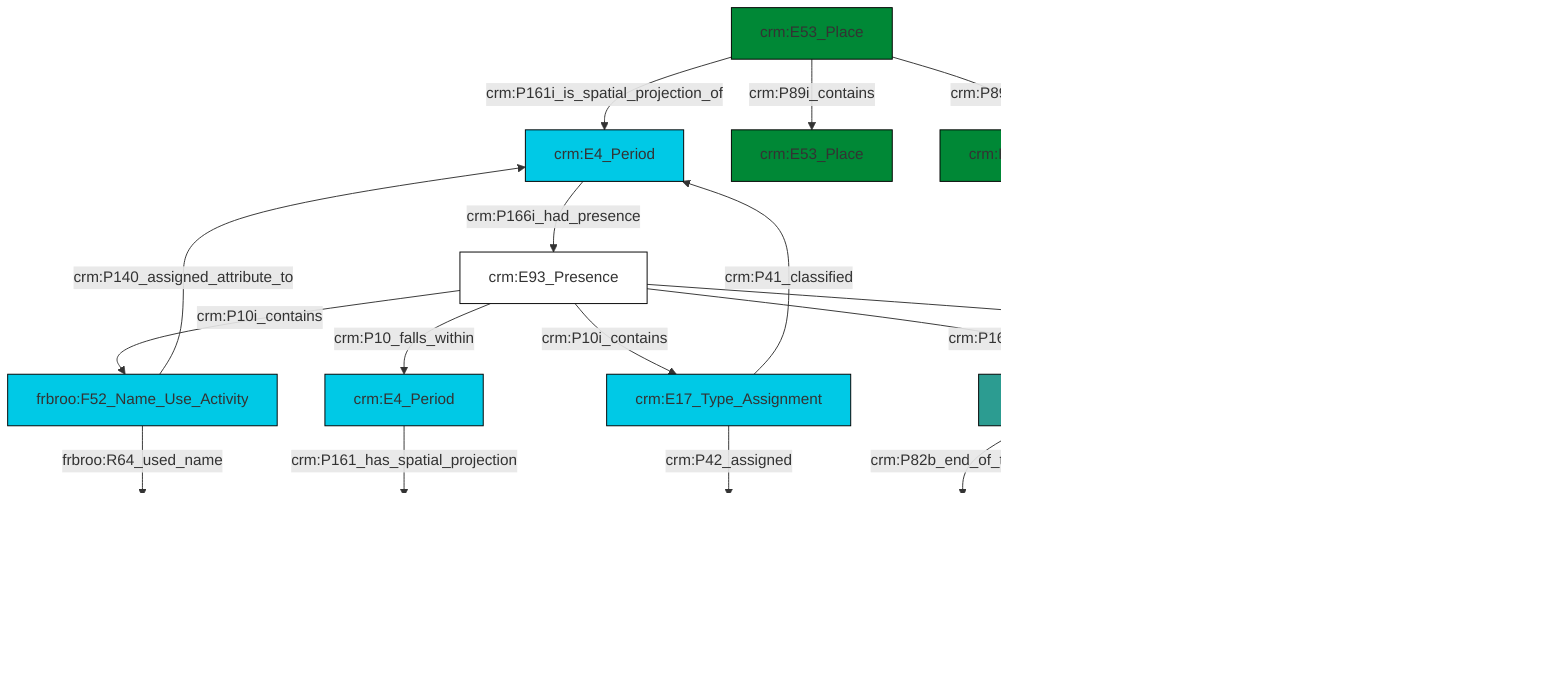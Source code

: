 graph TD
classDef Literal fill:#f2f2f2,stroke:#000000;
classDef CRM_Entity fill:#FFFFFF,stroke:#000000;
classDef Temporal_Entity fill:#00C9E6, stroke:#000000;
classDef Type fill:#E18312, stroke:#000000;
classDef Time-Span fill:#2C9C91, stroke:#000000;
classDef Appellation fill:#FFEB7F, stroke:#000000;
classDef Place fill:#008836, stroke:#000000;
classDef Persistent_Item fill:#B266B2, stroke:#000000;
classDef Conceptual_Object fill:#FFD700, stroke:#000000;
classDef Physical_Thing fill:#D2B48C, stroke:#000000;
classDef Actor fill:#f58aad, stroke:#000000;
classDef PC_Classes fill:#4ce600, stroke:#000000;
classDef Multi fill:#cccccc,stroke:#000000;

6["frbroo:F52_Name_Use_Activity"]:::Temporal_Entity -->|crm:P140_assigned_attribute_to| 7["crm:E4_Period"]:::Temporal_Entity
4["crm:E4_Period"]:::Temporal_Entity -->|crm:P161_has_spatial_projection| 8["crm:E53_Place"]:::Place
9["crm:E93_Presence"]:::CRM_Entity -->|crm:P10i_contains| 10["crm:E17_Type_Assignment"]:::Temporal_Entity
10["crm:E17_Type_Assignment"]:::Temporal_Entity -->|crm:P42_assigned| 13["crm:E55_Type"]:::Type
2["crm:E53_Place"]:::Place -->|crm:P89i_contains| 15["crm:E53_Place"]:::Place
11["crm:E41_Appellation"]:::Appellation -->|crm:P190_has_symbolic_content| 20[rdfs:Literal]:::Literal
7["crm:E4_Period"]:::Temporal_Entity -->|crm:P166i_had_presence| 9["crm:E93_Presence"]:::CRM_Entity
9["crm:E93_Presence"]:::CRM_Entity -->|crm:P10i_contains| 6["frbroo:F52_Name_Use_Activity"]:::Temporal_Entity
8["crm:E53_Place"]:::Place -->|crm:P168_place_is_defined_by| 25[rdfs:Literal]:::Literal
9["crm:E93_Presence"]:::CRM_Entity -->|crm:P161i_is_spatial_projection_of| 0["crm:E53_Place"]:::Place
2["crm:E53_Place"]:::Place -->|crm:P161i_is_spatial_projection_of| 7["crm:E4_Period"]:::Temporal_Entity
2["crm:E53_Place"]:::Place -->|crm:P89_falls_within| 18["crm:E53_Place"]:::Place
9["crm:E93_Presence"]:::CRM_Entity -->|crm:P10_falls_within| 4["crm:E4_Period"]:::Temporal_Entity
6["frbroo:F52_Name_Use_Activity"]:::Temporal_Entity -->|frbroo:R64_used_name| 11["crm:E41_Appellation"]:::Appellation
22["crm:E52_Time-Span"]:::Time-Span -->|crm:P82b_end_of_the_end| 28[xsd:dateTime]:::Literal
10["crm:E17_Type_Assignment"]:::Temporal_Entity -->|crm:P41_classified| 7["crm:E4_Period"]:::Temporal_Entity
9["crm:E93_Presence"]:::CRM_Entity -->|crm:P164_is_temporally_specified_by| 22["crm:E52_Time-Span"]:::Time-Span
22["crm:E52_Time-Span"]:::Time-Span -->|crm:P82a_begin_of_the_begin| 29[xsd:dateTime]:::Literal
0["crm:E53_Place"]:::Place -->|crm:P168_place_is_defined_by| 30[rdfs:Literal]:::Literal
